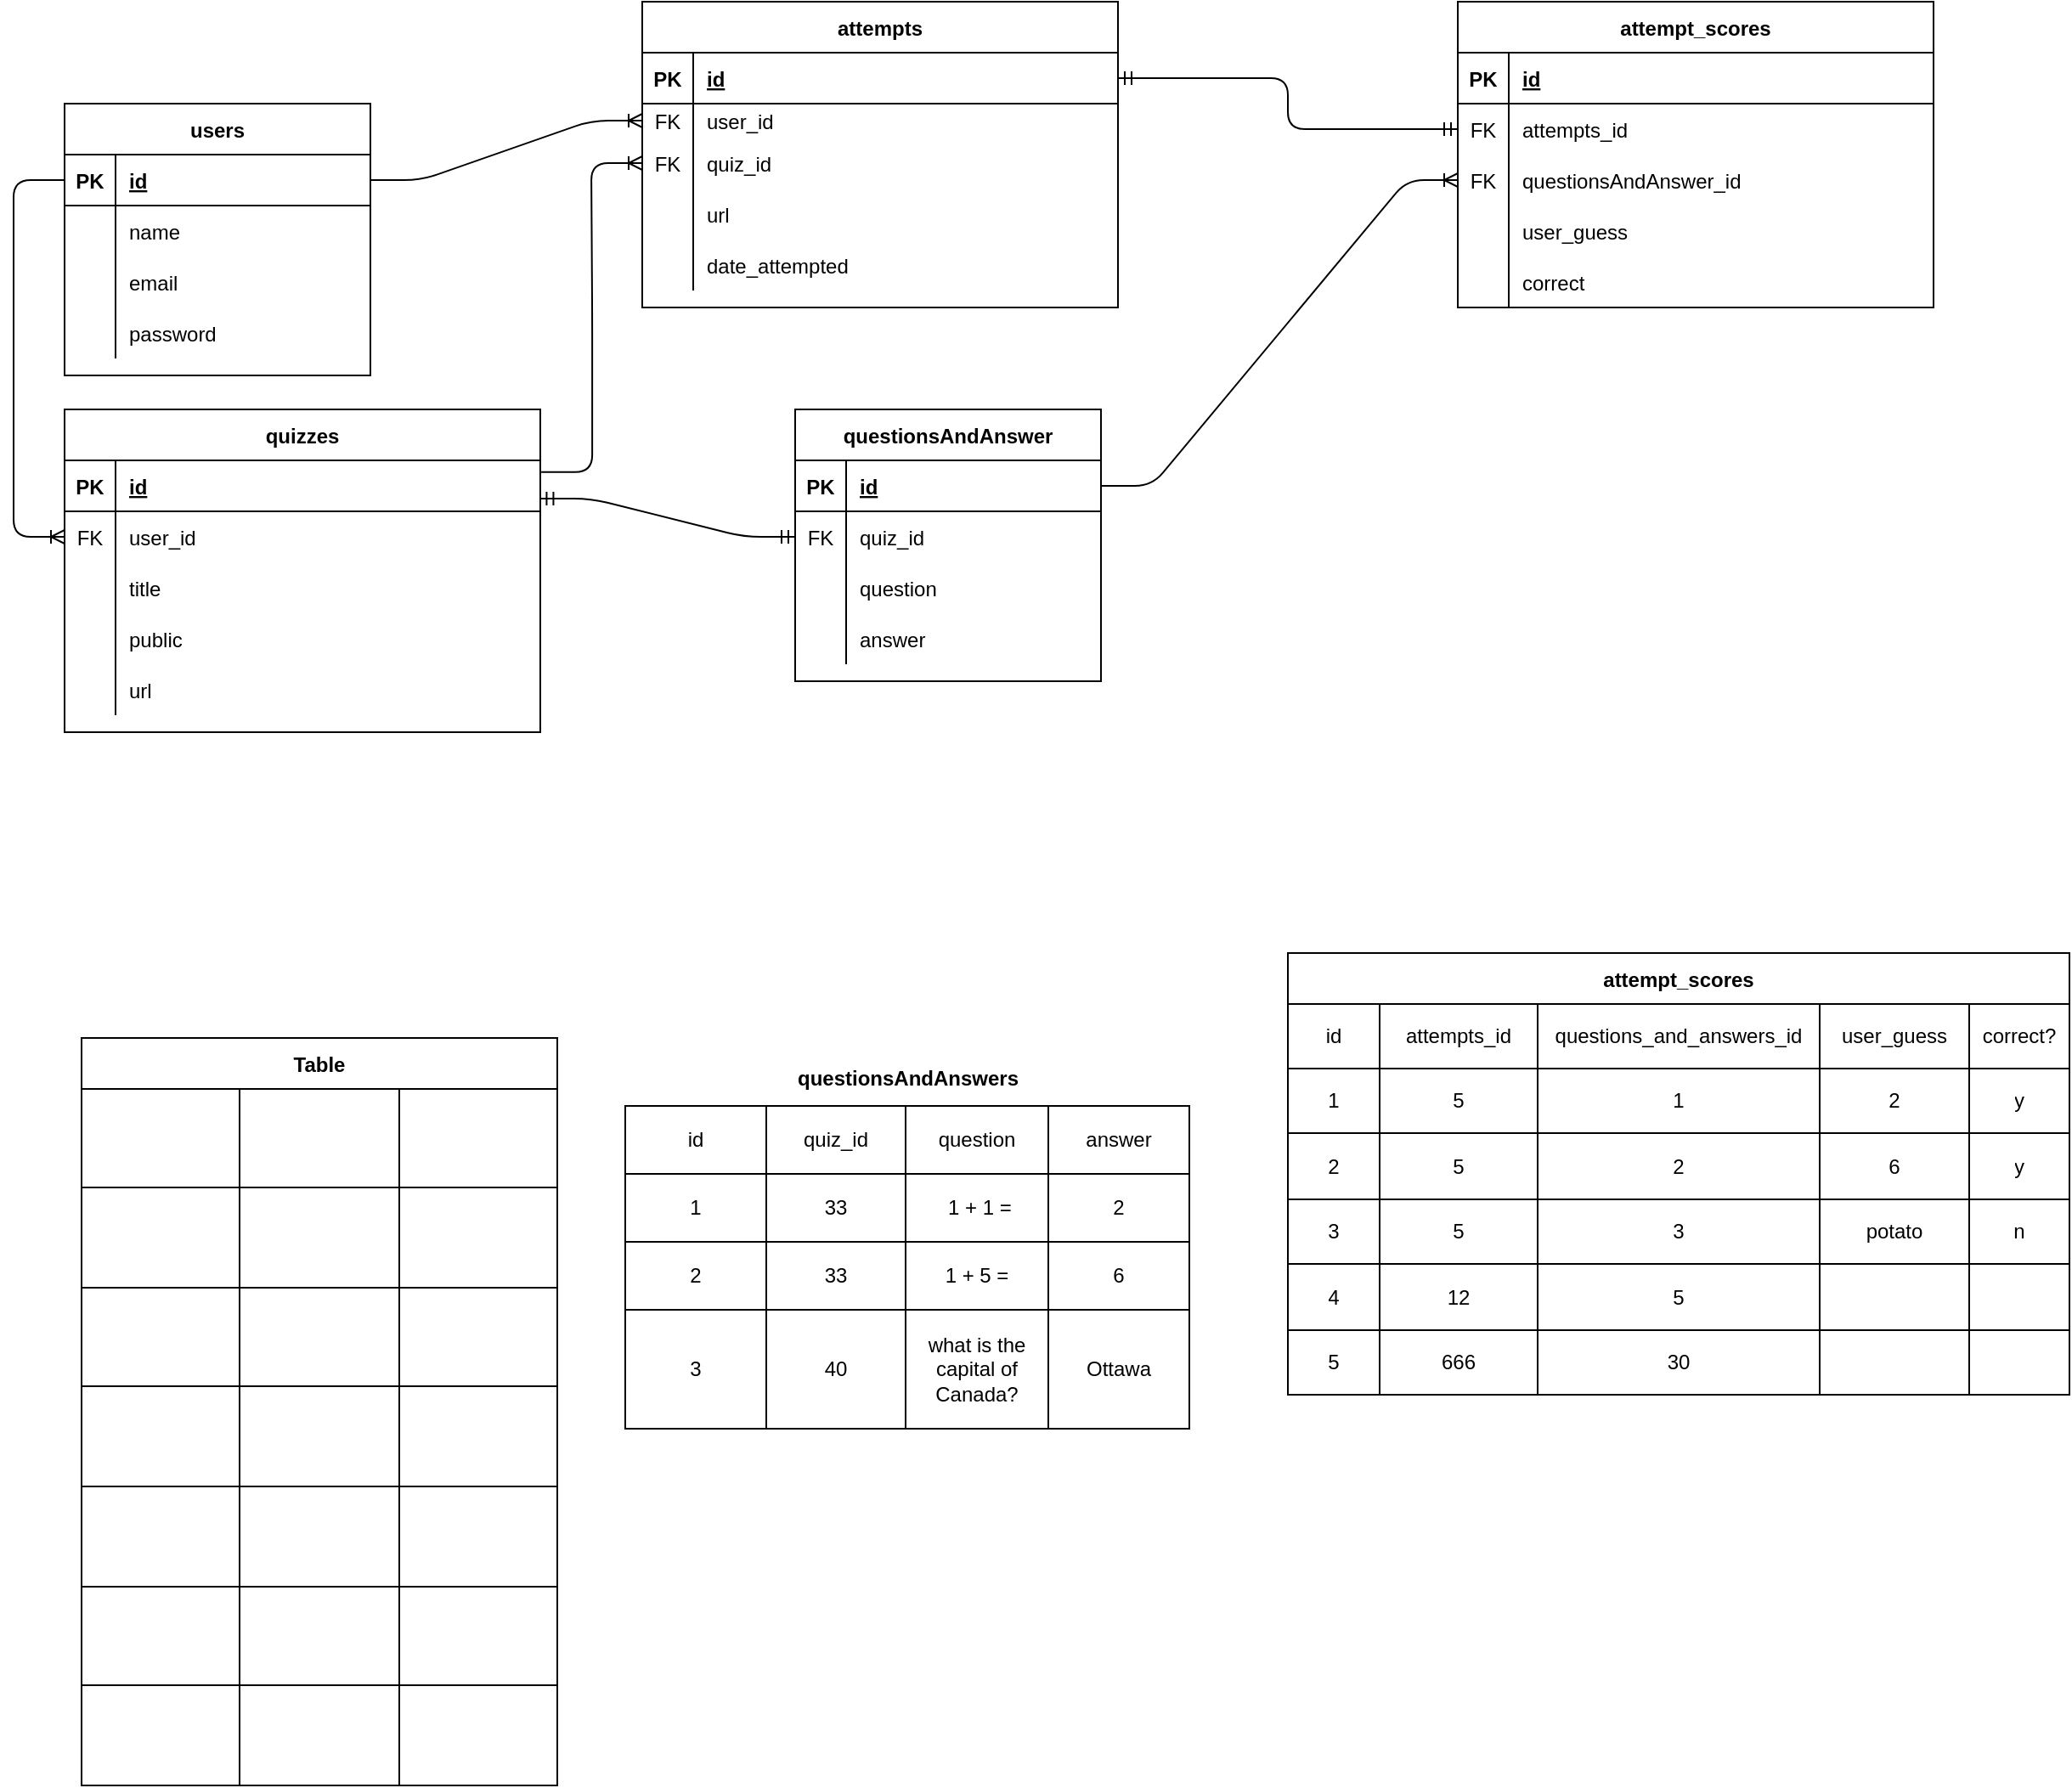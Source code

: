 <mxfile version="20.2.2" type="device"><diagram id="ktnY8wBZWhoUyv0JCiln" name="Page-1"><mxGraphModel dx="1411" dy="945" grid="1" gridSize="10" guides="1" tooltips="1" connect="1" arrows="1" fold="1" page="1" pageScale="1" pageWidth="850" pageHeight="1100" math="0" shadow="0"><root><mxCell id="0"/><mxCell id="1" parent="0"/><mxCell id="A4qTSlLvfxZ1CmKxV-zh-1" value="users" style="shape=table;startSize=30;container=1;collapsible=1;childLayout=tableLayout;fixedRows=1;rowLines=0;fontStyle=1;align=center;resizeLast=1;" parent="1" vertex="1"><mxGeometry x="120" y="230" width="180" height="160" as="geometry"/></mxCell><mxCell id="A4qTSlLvfxZ1CmKxV-zh-2" value="" style="shape=tableRow;horizontal=0;startSize=0;swimlaneHead=0;swimlaneBody=0;fillColor=none;collapsible=0;dropTarget=0;points=[[0,0.5],[1,0.5]];portConstraint=eastwest;top=0;left=0;right=0;bottom=1;" parent="A4qTSlLvfxZ1CmKxV-zh-1" vertex="1"><mxGeometry y="30" width="180" height="30" as="geometry"/></mxCell><mxCell id="A4qTSlLvfxZ1CmKxV-zh-3" value="PK" style="shape=partialRectangle;connectable=0;fillColor=none;top=0;left=0;bottom=0;right=0;fontStyle=1;overflow=hidden;" parent="A4qTSlLvfxZ1CmKxV-zh-2" vertex="1"><mxGeometry width="30" height="30" as="geometry"><mxRectangle width="30" height="30" as="alternateBounds"/></mxGeometry></mxCell><mxCell id="A4qTSlLvfxZ1CmKxV-zh-4" value="id" style="shape=partialRectangle;connectable=0;fillColor=none;top=0;left=0;bottom=0;right=0;align=left;spacingLeft=6;fontStyle=5;overflow=hidden;" parent="A4qTSlLvfxZ1CmKxV-zh-2" vertex="1"><mxGeometry x="30" width="150" height="30" as="geometry"><mxRectangle width="150" height="30" as="alternateBounds"/></mxGeometry></mxCell><mxCell id="A4qTSlLvfxZ1CmKxV-zh-5" value="" style="shape=tableRow;horizontal=0;startSize=0;swimlaneHead=0;swimlaneBody=0;fillColor=none;collapsible=0;dropTarget=0;points=[[0,0.5],[1,0.5]];portConstraint=eastwest;top=0;left=0;right=0;bottom=0;" parent="A4qTSlLvfxZ1CmKxV-zh-1" vertex="1"><mxGeometry y="60" width="180" height="30" as="geometry"/></mxCell><mxCell id="A4qTSlLvfxZ1CmKxV-zh-6" value="" style="shape=partialRectangle;connectable=0;fillColor=none;top=0;left=0;bottom=0;right=0;editable=1;overflow=hidden;" parent="A4qTSlLvfxZ1CmKxV-zh-5" vertex="1"><mxGeometry width="30" height="30" as="geometry"><mxRectangle width="30" height="30" as="alternateBounds"/></mxGeometry></mxCell><mxCell id="A4qTSlLvfxZ1CmKxV-zh-7" value="name" style="shape=partialRectangle;connectable=0;fillColor=none;top=0;left=0;bottom=0;right=0;align=left;spacingLeft=6;overflow=hidden;" parent="A4qTSlLvfxZ1CmKxV-zh-5" vertex="1"><mxGeometry x="30" width="150" height="30" as="geometry"><mxRectangle width="150" height="30" as="alternateBounds"/></mxGeometry></mxCell><mxCell id="A4qTSlLvfxZ1CmKxV-zh-8" value="" style="shape=tableRow;horizontal=0;startSize=0;swimlaneHead=0;swimlaneBody=0;fillColor=none;collapsible=0;dropTarget=0;points=[[0,0.5],[1,0.5]];portConstraint=eastwest;top=0;left=0;right=0;bottom=0;" parent="A4qTSlLvfxZ1CmKxV-zh-1" vertex="1"><mxGeometry y="90" width="180" height="30" as="geometry"/></mxCell><mxCell id="A4qTSlLvfxZ1CmKxV-zh-9" value="" style="shape=partialRectangle;connectable=0;fillColor=none;top=0;left=0;bottom=0;right=0;editable=1;overflow=hidden;" parent="A4qTSlLvfxZ1CmKxV-zh-8" vertex="1"><mxGeometry width="30" height="30" as="geometry"><mxRectangle width="30" height="30" as="alternateBounds"/></mxGeometry></mxCell><mxCell id="A4qTSlLvfxZ1CmKxV-zh-10" value="email" style="shape=partialRectangle;connectable=0;fillColor=none;top=0;left=0;bottom=0;right=0;align=left;spacingLeft=6;overflow=hidden;" parent="A4qTSlLvfxZ1CmKxV-zh-8" vertex="1"><mxGeometry x="30" width="150" height="30" as="geometry"><mxRectangle width="150" height="30" as="alternateBounds"/></mxGeometry></mxCell><mxCell id="A4qTSlLvfxZ1CmKxV-zh-11" value="" style="shape=tableRow;horizontal=0;startSize=0;swimlaneHead=0;swimlaneBody=0;fillColor=none;collapsible=0;dropTarget=0;points=[[0,0.5],[1,0.5]];portConstraint=eastwest;top=0;left=0;right=0;bottom=0;" parent="A4qTSlLvfxZ1CmKxV-zh-1" vertex="1"><mxGeometry y="120" width="180" height="30" as="geometry"/></mxCell><mxCell id="A4qTSlLvfxZ1CmKxV-zh-12" value="" style="shape=partialRectangle;connectable=0;fillColor=none;top=0;left=0;bottom=0;right=0;editable=1;overflow=hidden;" parent="A4qTSlLvfxZ1CmKxV-zh-11" vertex="1"><mxGeometry width="30" height="30" as="geometry"><mxRectangle width="30" height="30" as="alternateBounds"/></mxGeometry></mxCell><mxCell id="A4qTSlLvfxZ1CmKxV-zh-13" value="password" style="shape=partialRectangle;connectable=0;fillColor=none;top=0;left=0;bottom=0;right=0;align=left;spacingLeft=6;overflow=hidden;" parent="A4qTSlLvfxZ1CmKxV-zh-11" vertex="1"><mxGeometry x="30" width="150" height="30" as="geometry"><mxRectangle width="150" height="30" as="alternateBounds"/></mxGeometry></mxCell><mxCell id="A4qTSlLvfxZ1CmKxV-zh-17" value="quizzes" style="shape=table;startSize=30;container=1;collapsible=1;childLayout=tableLayout;fixedRows=1;rowLines=0;fontStyle=1;align=center;resizeLast=1;" parent="1" vertex="1"><mxGeometry x="120" y="410" width="280.0" height="190" as="geometry"/></mxCell><mxCell id="A4qTSlLvfxZ1CmKxV-zh-18" value="" style="shape=tableRow;horizontal=0;startSize=0;swimlaneHead=0;swimlaneBody=0;fillColor=none;collapsible=0;dropTarget=0;points=[[0,0.5],[1,0.5]];portConstraint=eastwest;top=0;left=0;right=0;bottom=1;" parent="A4qTSlLvfxZ1CmKxV-zh-17" vertex="1"><mxGeometry y="30" width="280.0" height="30" as="geometry"/></mxCell><mxCell id="A4qTSlLvfxZ1CmKxV-zh-19" value="PK" style="shape=partialRectangle;connectable=0;fillColor=none;top=0;left=0;bottom=0;right=0;fontStyle=1;overflow=hidden;" parent="A4qTSlLvfxZ1CmKxV-zh-18" vertex="1"><mxGeometry width="30" height="30" as="geometry"><mxRectangle width="30" height="30" as="alternateBounds"/></mxGeometry></mxCell><mxCell id="A4qTSlLvfxZ1CmKxV-zh-20" value="id" style="shape=partialRectangle;connectable=0;fillColor=none;top=0;left=0;bottom=0;right=0;align=left;spacingLeft=6;fontStyle=5;overflow=hidden;" parent="A4qTSlLvfxZ1CmKxV-zh-18" vertex="1"><mxGeometry x="30" width="250.0" height="30" as="geometry"><mxRectangle width="250.0" height="30" as="alternateBounds"/></mxGeometry></mxCell><mxCell id="A4qTSlLvfxZ1CmKxV-zh-21" value="" style="shape=tableRow;horizontal=0;startSize=0;swimlaneHead=0;swimlaneBody=0;fillColor=none;collapsible=0;dropTarget=0;points=[[0,0.5],[1,0.5]];portConstraint=eastwest;top=0;left=0;right=0;bottom=0;" parent="A4qTSlLvfxZ1CmKxV-zh-17" vertex="1"><mxGeometry y="60" width="280.0" height="30" as="geometry"/></mxCell><mxCell id="A4qTSlLvfxZ1CmKxV-zh-22" value="FK" style="shape=partialRectangle;connectable=0;fillColor=none;top=0;left=0;bottom=0;right=0;editable=1;overflow=hidden;" parent="A4qTSlLvfxZ1CmKxV-zh-21" vertex="1"><mxGeometry width="30" height="30" as="geometry"><mxRectangle width="30" height="30" as="alternateBounds"/></mxGeometry></mxCell><mxCell id="A4qTSlLvfxZ1CmKxV-zh-23" value="user_id" style="shape=partialRectangle;connectable=0;fillColor=none;top=0;left=0;bottom=0;right=0;align=left;spacingLeft=6;overflow=hidden;" parent="A4qTSlLvfxZ1CmKxV-zh-21" vertex="1"><mxGeometry x="30" width="250.0" height="30" as="geometry"><mxRectangle width="250.0" height="30" as="alternateBounds"/></mxGeometry></mxCell><mxCell id="A4qTSlLvfxZ1CmKxV-zh-24" value="" style="shape=tableRow;horizontal=0;startSize=0;swimlaneHead=0;swimlaneBody=0;fillColor=none;collapsible=0;dropTarget=0;points=[[0,0.5],[1,0.5]];portConstraint=eastwest;top=0;left=0;right=0;bottom=0;" parent="A4qTSlLvfxZ1CmKxV-zh-17" vertex="1"><mxGeometry y="90" width="280.0" height="30" as="geometry"/></mxCell><mxCell id="A4qTSlLvfxZ1CmKxV-zh-25" value="" style="shape=partialRectangle;connectable=0;fillColor=none;top=0;left=0;bottom=0;right=0;editable=1;overflow=hidden;" parent="A4qTSlLvfxZ1CmKxV-zh-24" vertex="1"><mxGeometry width="30" height="30" as="geometry"><mxRectangle width="30" height="30" as="alternateBounds"/></mxGeometry></mxCell><mxCell id="A4qTSlLvfxZ1CmKxV-zh-26" value="title" style="shape=partialRectangle;connectable=0;fillColor=none;top=0;left=0;bottom=0;right=0;align=left;spacingLeft=6;overflow=hidden;" parent="A4qTSlLvfxZ1CmKxV-zh-24" vertex="1"><mxGeometry x="30" width="250.0" height="30" as="geometry"><mxRectangle width="250.0" height="30" as="alternateBounds"/></mxGeometry></mxCell><mxCell id="A4qTSlLvfxZ1CmKxV-zh-27" value="" style="shape=tableRow;horizontal=0;startSize=0;swimlaneHead=0;swimlaneBody=0;fillColor=none;collapsible=0;dropTarget=0;points=[[0,0.5],[1,0.5]];portConstraint=eastwest;top=0;left=0;right=0;bottom=0;" parent="A4qTSlLvfxZ1CmKxV-zh-17" vertex="1"><mxGeometry y="120" width="280.0" height="30" as="geometry"/></mxCell><mxCell id="A4qTSlLvfxZ1CmKxV-zh-28" value="" style="shape=partialRectangle;connectable=0;fillColor=none;top=0;left=0;bottom=0;right=0;editable=1;overflow=hidden;" parent="A4qTSlLvfxZ1CmKxV-zh-27" vertex="1"><mxGeometry width="30" height="30" as="geometry"><mxRectangle width="30" height="30" as="alternateBounds"/></mxGeometry></mxCell><mxCell id="A4qTSlLvfxZ1CmKxV-zh-29" value="public" style="shape=partialRectangle;connectable=0;fillColor=none;top=0;left=0;bottom=0;right=0;align=left;spacingLeft=6;overflow=hidden;" parent="A4qTSlLvfxZ1CmKxV-zh-27" vertex="1"><mxGeometry x="30" width="250.0" height="30" as="geometry"><mxRectangle width="250.0" height="30" as="alternateBounds"/></mxGeometry></mxCell><mxCell id="A4qTSlLvfxZ1CmKxV-zh-30" value="" style="shape=tableRow;horizontal=0;startSize=0;swimlaneHead=0;swimlaneBody=0;fillColor=none;collapsible=0;dropTarget=0;points=[[0,0.5],[1,0.5]];portConstraint=eastwest;top=0;left=0;right=0;bottom=0;" parent="A4qTSlLvfxZ1CmKxV-zh-17" vertex="1"><mxGeometry y="150" width="280.0" height="30" as="geometry"/></mxCell><mxCell id="A4qTSlLvfxZ1CmKxV-zh-31" value="" style="shape=partialRectangle;connectable=0;fillColor=none;top=0;left=0;bottom=0;right=0;editable=1;overflow=hidden;" parent="A4qTSlLvfxZ1CmKxV-zh-30" vertex="1"><mxGeometry width="30" height="30" as="geometry"><mxRectangle width="30" height="30" as="alternateBounds"/></mxGeometry></mxCell><mxCell id="A4qTSlLvfxZ1CmKxV-zh-32" value="url" style="shape=partialRectangle;connectable=0;fillColor=none;top=0;left=0;bottom=0;right=0;align=left;spacingLeft=6;overflow=hidden;" parent="A4qTSlLvfxZ1CmKxV-zh-30" vertex="1"><mxGeometry x="30" width="250.0" height="30" as="geometry"><mxRectangle width="250.0" height="30" as="alternateBounds"/></mxGeometry></mxCell><mxCell id="A4qTSlLvfxZ1CmKxV-zh-33" value="" style="edgeStyle=elbowEdgeStyle;fontSize=12;html=1;endArrow=ERoneToMany;rounded=1;exitX=0;exitY=0.5;exitDx=0;exitDy=0;entryX=0;entryY=0.5;entryDx=0;entryDy=0;" parent="1" source="A4qTSlLvfxZ1CmKxV-zh-2" target="A4qTSlLvfxZ1CmKxV-zh-21" edge="1"><mxGeometry width="100" height="100" relative="1" as="geometry"><mxPoint x="350" y="560" as="sourcePoint"/><mxPoint x="450" y="460" as="targetPoint"/><Array as="points"><mxPoint x="90" y="330"/></Array></mxGeometry></mxCell><mxCell id="A4qTSlLvfxZ1CmKxV-zh-37" value="attempts" style="shape=table;startSize=30;container=1;collapsible=1;childLayout=tableLayout;fixedRows=1;rowLines=0;fontStyle=1;align=center;resizeLast=1;" parent="1" vertex="1"><mxGeometry x="460" y="170" width="280.0" height="180" as="geometry"/></mxCell><mxCell id="A4qTSlLvfxZ1CmKxV-zh-38" value="" style="shape=tableRow;horizontal=0;startSize=0;swimlaneHead=0;swimlaneBody=0;fillColor=none;collapsible=0;dropTarget=0;points=[[0,0.5],[1,0.5]];portConstraint=eastwest;top=0;left=0;right=0;bottom=1;" parent="A4qTSlLvfxZ1CmKxV-zh-37" vertex="1"><mxGeometry y="30" width="280.0" height="30" as="geometry"/></mxCell><mxCell id="A4qTSlLvfxZ1CmKxV-zh-39" value="PK" style="shape=partialRectangle;connectable=0;fillColor=none;top=0;left=0;bottom=0;right=0;fontStyle=1;overflow=hidden;" parent="A4qTSlLvfxZ1CmKxV-zh-38" vertex="1"><mxGeometry width="30" height="30" as="geometry"><mxRectangle width="30" height="30" as="alternateBounds"/></mxGeometry></mxCell><mxCell id="A4qTSlLvfxZ1CmKxV-zh-40" value="id" style="shape=partialRectangle;connectable=0;fillColor=none;top=0;left=0;bottom=0;right=0;align=left;spacingLeft=6;fontStyle=5;overflow=hidden;" parent="A4qTSlLvfxZ1CmKxV-zh-38" vertex="1"><mxGeometry x="30" width="250.0" height="30" as="geometry"><mxRectangle width="250.0" height="30" as="alternateBounds"/></mxGeometry></mxCell><mxCell id="A4qTSlLvfxZ1CmKxV-zh-41" value="" style="shape=tableRow;horizontal=0;startSize=0;swimlaneHead=0;swimlaneBody=0;fillColor=none;collapsible=0;dropTarget=0;points=[[0,0.5],[1,0.5]];portConstraint=eastwest;top=0;left=0;right=0;bottom=0;" parent="A4qTSlLvfxZ1CmKxV-zh-37" vertex="1"><mxGeometry y="60" width="280.0" height="20" as="geometry"/></mxCell><mxCell id="A4qTSlLvfxZ1CmKxV-zh-42" value="FK" style="shape=partialRectangle;connectable=0;fillColor=none;top=0;left=0;bottom=0;right=0;editable=1;overflow=hidden;" parent="A4qTSlLvfxZ1CmKxV-zh-41" vertex="1"><mxGeometry width="30" height="20" as="geometry"><mxRectangle width="30" height="20" as="alternateBounds"/></mxGeometry></mxCell><mxCell id="A4qTSlLvfxZ1CmKxV-zh-43" value="user_id" style="shape=partialRectangle;connectable=0;fillColor=none;top=0;left=0;bottom=0;right=0;align=left;spacingLeft=6;overflow=hidden;" parent="A4qTSlLvfxZ1CmKxV-zh-41" vertex="1"><mxGeometry x="30" width="250.0" height="20" as="geometry"><mxRectangle width="250.0" height="20" as="alternateBounds"/></mxGeometry></mxCell><mxCell id="A4qTSlLvfxZ1CmKxV-zh-44" value="" style="shape=tableRow;horizontal=0;startSize=0;swimlaneHead=0;swimlaneBody=0;fillColor=none;collapsible=0;dropTarget=0;points=[[0,0.5],[1,0.5]];portConstraint=eastwest;top=0;left=0;right=0;bottom=0;" parent="A4qTSlLvfxZ1CmKxV-zh-37" vertex="1"><mxGeometry y="80" width="280.0" height="30" as="geometry"/></mxCell><mxCell id="A4qTSlLvfxZ1CmKxV-zh-45" value="FK" style="shape=partialRectangle;connectable=0;fillColor=none;top=0;left=0;bottom=0;right=0;editable=1;overflow=hidden;" parent="A4qTSlLvfxZ1CmKxV-zh-44" vertex="1"><mxGeometry width="30" height="30" as="geometry"><mxRectangle width="30" height="30" as="alternateBounds"/></mxGeometry></mxCell><mxCell id="A4qTSlLvfxZ1CmKxV-zh-46" value="quiz_id" style="shape=partialRectangle;connectable=0;fillColor=none;top=0;left=0;bottom=0;right=0;align=left;spacingLeft=6;overflow=hidden;" parent="A4qTSlLvfxZ1CmKxV-zh-44" vertex="1"><mxGeometry x="30" width="250.0" height="30" as="geometry"><mxRectangle width="250.0" height="30" as="alternateBounds"/></mxGeometry></mxCell><mxCell id="A4qTSlLvfxZ1CmKxV-zh-50" value="" style="shape=tableRow;horizontal=0;startSize=0;swimlaneHead=0;swimlaneBody=0;fillColor=none;collapsible=0;dropTarget=0;points=[[0,0.5],[1,0.5]];portConstraint=eastwest;top=0;left=0;right=0;bottom=0;" parent="A4qTSlLvfxZ1CmKxV-zh-37" vertex="1"><mxGeometry y="110" width="280.0" height="30" as="geometry"/></mxCell><mxCell id="A4qTSlLvfxZ1CmKxV-zh-51" value="" style="shape=partialRectangle;connectable=0;fillColor=none;top=0;left=0;bottom=0;right=0;editable=1;overflow=hidden;" parent="A4qTSlLvfxZ1CmKxV-zh-50" vertex="1"><mxGeometry width="30" height="30" as="geometry"><mxRectangle width="30" height="30" as="alternateBounds"/></mxGeometry></mxCell><mxCell id="A4qTSlLvfxZ1CmKxV-zh-52" value="url" style="shape=partialRectangle;connectable=0;fillColor=none;top=0;left=0;bottom=0;right=0;align=left;spacingLeft=6;overflow=hidden;" parent="A4qTSlLvfxZ1CmKxV-zh-50" vertex="1"><mxGeometry x="30" width="250.0" height="30" as="geometry"><mxRectangle width="250.0" height="30" as="alternateBounds"/></mxGeometry></mxCell><mxCell id="A4qTSlLvfxZ1CmKxV-zh-233" value="" style="shape=tableRow;horizontal=0;startSize=0;swimlaneHead=0;swimlaneBody=0;fillColor=none;collapsible=0;dropTarget=0;points=[[0,0.5],[1,0.5]];portConstraint=eastwest;top=0;left=0;right=0;bottom=0;" parent="A4qTSlLvfxZ1CmKxV-zh-37" vertex="1"><mxGeometry y="140" width="280.0" height="30" as="geometry"/></mxCell><mxCell id="A4qTSlLvfxZ1CmKxV-zh-234" value="" style="shape=partialRectangle;connectable=0;fillColor=none;top=0;left=0;bottom=0;right=0;editable=1;overflow=hidden;" parent="A4qTSlLvfxZ1CmKxV-zh-233" vertex="1"><mxGeometry width="30" height="30" as="geometry"><mxRectangle width="30" height="30" as="alternateBounds"/></mxGeometry></mxCell><mxCell id="A4qTSlLvfxZ1CmKxV-zh-235" value="date_attempted" style="shape=partialRectangle;connectable=0;fillColor=none;top=0;left=0;bottom=0;right=0;align=left;spacingLeft=6;overflow=hidden;" parent="A4qTSlLvfxZ1CmKxV-zh-233" vertex="1"><mxGeometry x="30" width="250.0" height="30" as="geometry"><mxRectangle width="250.0" height="30" as="alternateBounds"/></mxGeometry></mxCell><mxCell id="A4qTSlLvfxZ1CmKxV-zh-56" value="questionsAndAnswer" style="shape=table;startSize=30;container=1;collapsible=1;childLayout=tableLayout;fixedRows=1;rowLines=0;fontStyle=1;align=center;resizeLast=1;swimlaneLine=1;rounded=0;fillStyle=solid;" parent="1" vertex="1"><mxGeometry x="550" y="410" width="180" height="160" as="geometry"/></mxCell><mxCell id="A4qTSlLvfxZ1CmKxV-zh-57" value="" style="shape=tableRow;horizontal=0;startSize=0;swimlaneHead=0;swimlaneBody=0;fillColor=none;collapsible=0;dropTarget=0;points=[[0,0.5],[1,0.5]];portConstraint=eastwest;top=0;left=0;right=0;bottom=1;" parent="A4qTSlLvfxZ1CmKxV-zh-56" vertex="1"><mxGeometry y="30" width="180" height="30" as="geometry"/></mxCell><mxCell id="A4qTSlLvfxZ1CmKxV-zh-58" value="PK" style="shape=partialRectangle;connectable=0;fillColor=none;top=0;left=0;bottom=0;right=0;fontStyle=1;overflow=hidden;" parent="A4qTSlLvfxZ1CmKxV-zh-57" vertex="1"><mxGeometry width="30" height="30" as="geometry"><mxRectangle width="30" height="30" as="alternateBounds"/></mxGeometry></mxCell><mxCell id="A4qTSlLvfxZ1CmKxV-zh-59" value="id" style="shape=partialRectangle;connectable=0;fillColor=none;top=0;left=0;bottom=0;right=0;align=left;spacingLeft=6;fontStyle=5;overflow=hidden;" parent="A4qTSlLvfxZ1CmKxV-zh-57" vertex="1"><mxGeometry x="30" width="150" height="30" as="geometry"><mxRectangle width="150" height="30" as="alternateBounds"/></mxGeometry></mxCell><mxCell id="A4qTSlLvfxZ1CmKxV-zh-60" value="" style="shape=tableRow;horizontal=0;startSize=0;swimlaneHead=0;swimlaneBody=0;fillColor=none;collapsible=0;dropTarget=0;points=[[0,0.5],[1,0.5]];portConstraint=eastwest;top=0;left=0;right=0;bottom=0;" parent="A4qTSlLvfxZ1CmKxV-zh-56" vertex="1"><mxGeometry y="60" width="180" height="30" as="geometry"/></mxCell><mxCell id="A4qTSlLvfxZ1CmKxV-zh-61" value="FK" style="shape=partialRectangle;connectable=0;fillColor=none;top=0;left=0;bottom=0;right=0;editable=1;overflow=hidden;" parent="A4qTSlLvfxZ1CmKxV-zh-60" vertex="1"><mxGeometry width="30" height="30" as="geometry"><mxRectangle width="30" height="30" as="alternateBounds"/></mxGeometry></mxCell><mxCell id="A4qTSlLvfxZ1CmKxV-zh-62" value="quiz_id" style="shape=partialRectangle;connectable=0;fillColor=none;top=0;left=0;bottom=0;right=0;align=left;spacingLeft=6;overflow=hidden;" parent="A4qTSlLvfxZ1CmKxV-zh-60" vertex="1"><mxGeometry x="30" width="150" height="30" as="geometry"><mxRectangle width="150" height="30" as="alternateBounds"/></mxGeometry></mxCell><mxCell id="A4qTSlLvfxZ1CmKxV-zh-63" value="" style="shape=tableRow;horizontal=0;startSize=0;swimlaneHead=0;swimlaneBody=0;fillColor=none;collapsible=0;dropTarget=0;points=[[0,0.5],[1,0.5]];portConstraint=eastwest;top=0;left=0;right=0;bottom=0;" parent="A4qTSlLvfxZ1CmKxV-zh-56" vertex="1"><mxGeometry y="90" width="180" height="30" as="geometry"/></mxCell><mxCell id="A4qTSlLvfxZ1CmKxV-zh-64" value="" style="shape=partialRectangle;connectable=0;fillColor=none;top=0;left=0;bottom=0;right=0;editable=1;overflow=hidden;" parent="A4qTSlLvfxZ1CmKxV-zh-63" vertex="1"><mxGeometry width="30" height="30" as="geometry"><mxRectangle width="30" height="30" as="alternateBounds"/></mxGeometry></mxCell><mxCell id="A4qTSlLvfxZ1CmKxV-zh-65" value="question" style="shape=partialRectangle;connectable=0;fillColor=none;top=0;left=0;bottom=0;right=0;align=left;spacingLeft=6;overflow=hidden;" parent="A4qTSlLvfxZ1CmKxV-zh-63" vertex="1"><mxGeometry x="30" width="150" height="30" as="geometry"><mxRectangle width="150" height="30" as="alternateBounds"/></mxGeometry></mxCell><mxCell id="A4qTSlLvfxZ1CmKxV-zh-66" value="" style="shape=tableRow;horizontal=0;startSize=0;swimlaneHead=0;swimlaneBody=0;fillColor=none;collapsible=0;dropTarget=0;points=[[0,0.5],[1,0.5]];portConstraint=eastwest;top=0;left=0;right=0;bottom=0;" parent="A4qTSlLvfxZ1CmKxV-zh-56" vertex="1"><mxGeometry y="120" width="180" height="30" as="geometry"/></mxCell><mxCell id="A4qTSlLvfxZ1CmKxV-zh-67" value="" style="shape=partialRectangle;connectable=0;fillColor=none;top=0;left=0;bottom=0;right=0;editable=1;overflow=hidden;" parent="A4qTSlLvfxZ1CmKxV-zh-66" vertex="1"><mxGeometry width="30" height="30" as="geometry"><mxRectangle width="30" height="30" as="alternateBounds"/></mxGeometry></mxCell><mxCell id="A4qTSlLvfxZ1CmKxV-zh-68" value="answer" style="shape=partialRectangle;connectable=0;fillColor=none;top=0;left=0;bottom=0;right=0;align=left;spacingLeft=6;overflow=hidden;" parent="A4qTSlLvfxZ1CmKxV-zh-66" vertex="1"><mxGeometry x="30" width="150" height="30" as="geometry"><mxRectangle width="150" height="30" as="alternateBounds"/></mxGeometry></mxCell><mxCell id="A4qTSlLvfxZ1CmKxV-zh-162" value="attempt_scores" style="shape=table;startSize=30;container=1;collapsible=1;childLayout=tableLayout;fixedRows=1;rowLines=0;fontStyle=1;align=center;resizeLast=1;" parent="1" vertex="1"><mxGeometry x="940" y="170" width="280" height="180" as="geometry"/></mxCell><mxCell id="A4qTSlLvfxZ1CmKxV-zh-163" value="" style="shape=tableRow;horizontal=0;startSize=0;swimlaneHead=0;swimlaneBody=0;fillColor=none;collapsible=0;dropTarget=0;points=[[0,0.5],[1,0.5]];portConstraint=eastwest;top=0;left=0;right=0;bottom=1;" parent="A4qTSlLvfxZ1CmKxV-zh-162" vertex="1"><mxGeometry y="30" width="280" height="30" as="geometry"/></mxCell><mxCell id="A4qTSlLvfxZ1CmKxV-zh-164" value="PK" style="shape=partialRectangle;connectable=0;fillColor=none;top=0;left=0;bottom=0;right=0;fontStyle=1;overflow=hidden;" parent="A4qTSlLvfxZ1CmKxV-zh-163" vertex="1"><mxGeometry width="30" height="30" as="geometry"><mxRectangle width="30" height="30" as="alternateBounds"/></mxGeometry></mxCell><mxCell id="A4qTSlLvfxZ1CmKxV-zh-165" value="id" style="shape=partialRectangle;connectable=0;fillColor=none;top=0;left=0;bottom=0;right=0;align=left;spacingLeft=6;fontStyle=5;overflow=hidden;" parent="A4qTSlLvfxZ1CmKxV-zh-163" vertex="1"><mxGeometry x="30" width="250" height="30" as="geometry"><mxRectangle width="250" height="30" as="alternateBounds"/></mxGeometry></mxCell><mxCell id="A4qTSlLvfxZ1CmKxV-zh-175" value="" style="shape=tableRow;horizontal=0;startSize=0;swimlaneHead=0;swimlaneBody=0;fillColor=none;collapsible=0;dropTarget=0;points=[[0,0.5],[1,0.5]];portConstraint=eastwest;top=0;left=0;right=0;bottom=0;" parent="A4qTSlLvfxZ1CmKxV-zh-162" vertex="1"><mxGeometry y="60" width="280" height="30" as="geometry"/></mxCell><mxCell id="A4qTSlLvfxZ1CmKxV-zh-176" value="FK" style="shape=partialRectangle;connectable=0;fillColor=none;top=0;left=0;bottom=0;right=0;editable=1;overflow=hidden;" parent="A4qTSlLvfxZ1CmKxV-zh-175" vertex="1"><mxGeometry width="30" height="30" as="geometry"><mxRectangle width="30" height="30" as="alternateBounds"/></mxGeometry></mxCell><mxCell id="A4qTSlLvfxZ1CmKxV-zh-177" value="attempts_id" style="shape=partialRectangle;connectable=0;fillColor=none;top=0;left=0;bottom=0;right=0;align=left;spacingLeft=6;overflow=hidden;" parent="A4qTSlLvfxZ1CmKxV-zh-175" vertex="1"><mxGeometry x="30" width="250" height="30" as="geometry"><mxRectangle width="250" height="30" as="alternateBounds"/></mxGeometry></mxCell><mxCell id="A4qTSlLvfxZ1CmKxV-zh-169" value="" style="shape=tableRow;horizontal=0;startSize=0;swimlaneHead=0;swimlaneBody=0;fillColor=none;collapsible=0;dropTarget=0;points=[[0,0.5],[1,0.5]];portConstraint=eastwest;top=0;left=0;right=0;bottom=0;" parent="A4qTSlLvfxZ1CmKxV-zh-162" vertex="1"><mxGeometry y="90" width="280" height="30" as="geometry"/></mxCell><mxCell id="A4qTSlLvfxZ1CmKxV-zh-170" value="FK" style="shape=partialRectangle;connectable=0;fillColor=none;top=0;left=0;bottom=0;right=0;editable=1;overflow=hidden;" parent="A4qTSlLvfxZ1CmKxV-zh-169" vertex="1"><mxGeometry width="30" height="30" as="geometry"><mxRectangle width="30" height="30" as="alternateBounds"/></mxGeometry></mxCell><mxCell id="A4qTSlLvfxZ1CmKxV-zh-171" value="questionsAndAnswer_id" style="shape=partialRectangle;connectable=0;fillColor=none;top=0;left=0;bottom=0;right=0;align=left;spacingLeft=6;overflow=hidden;" parent="A4qTSlLvfxZ1CmKxV-zh-169" vertex="1"><mxGeometry x="30" width="250" height="30" as="geometry"><mxRectangle width="250" height="30" as="alternateBounds"/></mxGeometry></mxCell><mxCell id="A4qTSlLvfxZ1CmKxV-zh-207" value="" style="shape=tableRow;horizontal=0;startSize=0;swimlaneHead=0;swimlaneBody=0;fillColor=none;collapsible=0;dropTarget=0;points=[[0,0.5],[1,0.5]];portConstraint=eastwest;top=0;left=0;right=0;bottom=0;" parent="A4qTSlLvfxZ1CmKxV-zh-162" vertex="1"><mxGeometry y="120" width="280" height="30" as="geometry"/></mxCell><mxCell id="A4qTSlLvfxZ1CmKxV-zh-208" value="" style="shape=partialRectangle;connectable=0;fillColor=none;top=0;left=0;bottom=0;right=0;editable=1;overflow=hidden;" parent="A4qTSlLvfxZ1CmKxV-zh-207" vertex="1"><mxGeometry width="30" height="30" as="geometry"><mxRectangle width="30" height="30" as="alternateBounds"/></mxGeometry></mxCell><mxCell id="A4qTSlLvfxZ1CmKxV-zh-209" value="user_guess" style="shape=partialRectangle;connectable=0;fillColor=none;top=0;left=0;bottom=0;right=0;align=left;spacingLeft=6;overflow=hidden;" parent="A4qTSlLvfxZ1CmKxV-zh-207" vertex="1"><mxGeometry x="30" width="250" height="30" as="geometry"><mxRectangle width="250" height="30" as="alternateBounds"/></mxGeometry></mxCell><mxCell id="A4qTSlLvfxZ1CmKxV-zh-172" value="" style="shape=tableRow;horizontal=0;startSize=0;swimlaneHead=0;swimlaneBody=0;fillColor=none;collapsible=0;dropTarget=0;points=[[0,0.5],[1,0.5]];portConstraint=eastwest;top=0;left=0;right=0;bottom=0;" parent="A4qTSlLvfxZ1CmKxV-zh-162" vertex="1"><mxGeometry y="150" width="280" height="30" as="geometry"/></mxCell><mxCell id="A4qTSlLvfxZ1CmKxV-zh-173" value="" style="shape=partialRectangle;connectable=0;fillColor=none;top=0;left=0;bottom=0;right=0;editable=1;overflow=hidden;" parent="A4qTSlLvfxZ1CmKxV-zh-172" vertex="1"><mxGeometry width="30" height="30" as="geometry"><mxRectangle width="30" height="30" as="alternateBounds"/></mxGeometry></mxCell><mxCell id="A4qTSlLvfxZ1CmKxV-zh-174" value="correct" style="shape=partialRectangle;connectable=0;fillColor=none;top=0;left=0;bottom=0;right=0;align=left;spacingLeft=6;overflow=hidden;" parent="A4qTSlLvfxZ1CmKxV-zh-172" vertex="1"><mxGeometry x="30" width="250" height="30" as="geometry"><mxRectangle width="250" height="30" as="alternateBounds"/></mxGeometry></mxCell><mxCell id="A4qTSlLvfxZ1CmKxV-zh-200" value="" style="edgeStyle=entityRelationEdgeStyle;fontSize=12;html=1;endArrow=ERoneToMany;rounded=1;exitX=1.002;exitY=0.228;exitDx=0;exitDy=0;entryX=0;entryY=0.5;entryDx=0;entryDy=0;exitPerimeter=0;" parent="1" source="A4qTSlLvfxZ1CmKxV-zh-18" target="A4qTSlLvfxZ1CmKxV-zh-44" edge="1"><mxGeometry width="100" height="100" relative="1" as="geometry"><mxPoint x="690" y="490" as="sourcePoint"/><mxPoint x="790" y="390" as="targetPoint"/></mxGeometry></mxCell><mxCell id="A4qTSlLvfxZ1CmKxV-zh-202" value="" style="edgeStyle=elbowEdgeStyle;fontSize=12;html=1;endArrow=ERmandOne;startArrow=ERmandOne;rounded=1;exitX=1;exitY=0.5;exitDx=0;exitDy=0;entryX=0;entryY=0.5;entryDx=0;entryDy=0;" parent="1" source="A4qTSlLvfxZ1CmKxV-zh-38" target="A4qTSlLvfxZ1CmKxV-zh-175" edge="1"><mxGeometry width="100" height="100" relative="1" as="geometry"><mxPoint x="690" y="530" as="sourcePoint"/><mxPoint x="790" y="430" as="targetPoint"/></mxGeometry></mxCell><mxCell id="A4qTSlLvfxZ1CmKxV-zh-203" value="" style="edgeStyle=entityRelationEdgeStyle;fontSize=12;html=1;endArrow=ERoneToMany;rounded=1;exitX=1;exitY=0.5;exitDx=0;exitDy=0;entryX=0;entryY=0.5;entryDx=0;entryDy=0;" parent="1" source="A4qTSlLvfxZ1CmKxV-zh-2" target="A4qTSlLvfxZ1CmKxV-zh-41" edge="1"><mxGeometry width="100" height="100" relative="1" as="geometry"><mxPoint x="690" y="530" as="sourcePoint"/><mxPoint x="790" y="430" as="targetPoint"/></mxGeometry></mxCell><mxCell id="A4qTSlLvfxZ1CmKxV-zh-210" value="" style="edgeStyle=entityRelationEdgeStyle;fontSize=12;html=1;endArrow=ERoneToMany;rounded=1;exitX=1;exitY=0.5;exitDx=0;exitDy=0;entryX=0;entryY=0.5;entryDx=0;entryDy=0;" parent="1" source="A4qTSlLvfxZ1CmKxV-zh-57" target="A4qTSlLvfxZ1CmKxV-zh-169" edge="1"><mxGeometry width="100" height="100" relative="1" as="geometry"><mxPoint x="690" y="580" as="sourcePoint"/><mxPoint x="790" y="480" as="targetPoint"/></mxGeometry></mxCell><mxCell id="A4qTSlLvfxZ1CmKxV-zh-211" value="" style="edgeStyle=entityRelationEdgeStyle;fontSize=12;html=1;endArrow=ERmandOne;startArrow=ERmandOne;rounded=1;exitX=0.999;exitY=0.75;exitDx=0;exitDy=0;exitPerimeter=0;" parent="1" source="A4qTSlLvfxZ1CmKxV-zh-18" target="A4qTSlLvfxZ1CmKxV-zh-60" edge="1"><mxGeometry width="100" height="100" relative="1" as="geometry"><mxPoint x="690" y="600" as="sourcePoint"/><mxPoint x="790" y="500" as="targetPoint"/></mxGeometry></mxCell><mxCell id="A4qTSlLvfxZ1CmKxV-zh-212" value="attempt_scores" style="shape=table;startSize=30;container=1;collapsible=0;childLayout=tableLayout;fontStyle=1;align=center;rounded=0;fillStyle=solid;fillColor=default;" parent="1" vertex="1"><mxGeometry x="840" y="730" width="460" height="260" as="geometry"/></mxCell><mxCell id="A4qTSlLvfxZ1CmKxV-zh-213" value="" style="shape=tableRow;horizontal=0;startSize=0;swimlaneHead=0;swimlaneBody=0;top=0;left=0;bottom=0;right=0;collapsible=0;dropTarget=0;fillColor=none;points=[[0,0.5],[1,0.5]];portConstraint=eastwest;rounded=0;fillStyle=solid;" parent="A4qTSlLvfxZ1CmKxV-zh-212" vertex="1"><mxGeometry y="30" width="460" height="38" as="geometry"/></mxCell><mxCell id="A4qTSlLvfxZ1CmKxV-zh-214" value="id" style="shape=partialRectangle;html=1;whiteSpace=wrap;connectable=0;fillColor=none;top=0;left=0;bottom=0;right=0;overflow=hidden;rounded=0;fillStyle=solid;" parent="A4qTSlLvfxZ1CmKxV-zh-213" vertex="1"><mxGeometry width="54" height="38" as="geometry"><mxRectangle width="54" height="38" as="alternateBounds"/></mxGeometry></mxCell><mxCell id="A4qTSlLvfxZ1CmKxV-zh-215" value="&lt;span style=&quot;text-align: left;&quot;&gt;attempts_id&lt;/span&gt;" style="shape=partialRectangle;html=1;whiteSpace=wrap;connectable=0;fillColor=none;top=0;left=0;bottom=0;right=0;overflow=hidden;rounded=0;fillStyle=solid;" parent="A4qTSlLvfxZ1CmKxV-zh-213" vertex="1"><mxGeometry x="54" width="93" height="38" as="geometry"><mxRectangle width="93" height="38" as="alternateBounds"/></mxGeometry></mxCell><mxCell id="A4qTSlLvfxZ1CmKxV-zh-216" value="&lt;span style=&quot;text-align: left;&quot;&gt;questions_and_answers_id&lt;/span&gt;" style="shape=partialRectangle;html=1;connectable=0;fillColor=none;top=0;left=0;bottom=0;right=0;overflow=hidden;rounded=0;fillStyle=solid;whiteSpace=wrap;" parent="A4qTSlLvfxZ1CmKxV-zh-213" vertex="1"><mxGeometry x="147" width="166" height="38" as="geometry"><mxRectangle width="166" height="38" as="alternateBounds"/></mxGeometry></mxCell><mxCell id="A4qTSlLvfxZ1CmKxV-zh-225" value="&lt;span style=&quot;text-align: left;&quot;&gt;user_guess&lt;/span&gt;" style="shape=partialRectangle;html=1;whiteSpace=wrap;connectable=0;fillColor=none;top=0;left=0;bottom=0;right=0;overflow=hidden;rounded=0;fillStyle=solid;" parent="A4qTSlLvfxZ1CmKxV-zh-213" vertex="1"><mxGeometry x="313" width="88" height="38" as="geometry"><mxRectangle width="88" height="38" as="alternateBounds"/></mxGeometry></mxCell><mxCell id="A4qTSlLvfxZ1CmKxV-zh-228" value="&lt;span style=&quot;text-align: left;&quot;&gt;correct?&lt;/span&gt;" style="shape=partialRectangle;html=1;whiteSpace=wrap;connectable=0;fillColor=none;top=0;left=0;bottom=0;right=0;overflow=hidden;rounded=0;fillStyle=solid;" parent="A4qTSlLvfxZ1CmKxV-zh-213" vertex="1"><mxGeometry x="401" width="59" height="38" as="geometry"><mxRectangle width="59" height="38" as="alternateBounds"/></mxGeometry></mxCell><mxCell id="A4qTSlLvfxZ1CmKxV-zh-217" value="" style="shape=tableRow;horizontal=0;startSize=0;swimlaneHead=0;swimlaneBody=0;top=0;left=0;bottom=0;right=0;collapsible=0;dropTarget=0;fillColor=none;points=[[0,0.5],[1,0.5]];portConstraint=eastwest;rounded=0;fillStyle=solid;" parent="A4qTSlLvfxZ1CmKxV-zh-212" vertex="1"><mxGeometry y="68" width="460" height="38" as="geometry"/></mxCell><mxCell id="A4qTSlLvfxZ1CmKxV-zh-218" value="1" style="shape=partialRectangle;html=1;whiteSpace=wrap;connectable=0;fillColor=none;top=0;left=0;bottom=0;right=0;overflow=hidden;rounded=0;fillStyle=solid;" parent="A4qTSlLvfxZ1CmKxV-zh-217" vertex="1"><mxGeometry width="54" height="38" as="geometry"><mxRectangle width="54" height="38" as="alternateBounds"/></mxGeometry></mxCell><mxCell id="A4qTSlLvfxZ1CmKxV-zh-219" value="5" style="shape=partialRectangle;html=1;whiteSpace=wrap;connectable=0;fillColor=none;top=0;left=0;bottom=0;right=0;overflow=hidden;rounded=0;fillStyle=solid;" parent="A4qTSlLvfxZ1CmKxV-zh-217" vertex="1"><mxGeometry x="54" width="93" height="38" as="geometry"><mxRectangle width="93" height="38" as="alternateBounds"/></mxGeometry></mxCell><mxCell id="A4qTSlLvfxZ1CmKxV-zh-220" value="1" style="shape=partialRectangle;html=1;whiteSpace=wrap;connectable=0;fillColor=none;top=0;left=0;bottom=0;right=0;overflow=hidden;rounded=0;fillStyle=solid;" parent="A4qTSlLvfxZ1CmKxV-zh-217" vertex="1"><mxGeometry x="147" width="166" height="38" as="geometry"><mxRectangle width="166" height="38" as="alternateBounds"/></mxGeometry></mxCell><mxCell id="A4qTSlLvfxZ1CmKxV-zh-226" value="2" style="shape=partialRectangle;html=1;whiteSpace=wrap;connectable=0;fillColor=none;top=0;left=0;bottom=0;right=0;overflow=hidden;rounded=0;fillStyle=solid;" parent="A4qTSlLvfxZ1CmKxV-zh-217" vertex="1"><mxGeometry x="313" width="88" height="38" as="geometry"><mxRectangle width="88" height="38" as="alternateBounds"/></mxGeometry></mxCell><mxCell id="A4qTSlLvfxZ1CmKxV-zh-229" value="y" style="shape=partialRectangle;html=1;whiteSpace=wrap;connectable=0;fillColor=none;top=0;left=0;bottom=0;right=0;overflow=hidden;rounded=0;fillStyle=solid;" parent="A4qTSlLvfxZ1CmKxV-zh-217" vertex="1"><mxGeometry x="401" width="59" height="38" as="geometry"><mxRectangle width="59" height="38" as="alternateBounds"/></mxGeometry></mxCell><mxCell id="A4qTSlLvfxZ1CmKxV-zh-221" value="" style="shape=tableRow;horizontal=0;startSize=0;swimlaneHead=0;swimlaneBody=0;top=0;left=0;bottom=0;right=0;collapsible=0;dropTarget=0;fillColor=none;points=[[0,0.5],[1,0.5]];portConstraint=eastwest;rounded=0;fillStyle=solid;" parent="A4qTSlLvfxZ1CmKxV-zh-212" vertex="1"><mxGeometry y="106" width="460" height="39" as="geometry"/></mxCell><mxCell id="A4qTSlLvfxZ1CmKxV-zh-222" value="2" style="shape=partialRectangle;html=1;whiteSpace=wrap;connectable=0;fillColor=none;top=0;left=0;bottom=0;right=0;overflow=hidden;rounded=0;fillStyle=solid;" parent="A4qTSlLvfxZ1CmKxV-zh-221" vertex="1"><mxGeometry width="54" height="39" as="geometry"><mxRectangle width="54" height="39" as="alternateBounds"/></mxGeometry></mxCell><mxCell id="A4qTSlLvfxZ1CmKxV-zh-223" value="5" style="shape=partialRectangle;html=1;whiteSpace=wrap;connectable=0;fillColor=none;top=0;left=0;bottom=0;right=0;overflow=hidden;rounded=0;fillStyle=solid;" parent="A4qTSlLvfxZ1CmKxV-zh-221" vertex="1"><mxGeometry x="54" width="93" height="39" as="geometry"><mxRectangle width="93" height="39" as="alternateBounds"/></mxGeometry></mxCell><mxCell id="A4qTSlLvfxZ1CmKxV-zh-224" value="2" style="shape=partialRectangle;html=1;whiteSpace=wrap;connectable=0;fillColor=none;top=0;left=0;bottom=0;right=0;overflow=hidden;rounded=0;fillStyle=solid;" parent="A4qTSlLvfxZ1CmKxV-zh-221" vertex="1"><mxGeometry x="147" width="166" height="39" as="geometry"><mxRectangle width="166" height="39" as="alternateBounds"/></mxGeometry></mxCell><mxCell id="A4qTSlLvfxZ1CmKxV-zh-227" value="6" style="shape=partialRectangle;html=1;whiteSpace=wrap;connectable=0;fillColor=none;top=0;left=0;bottom=0;right=0;overflow=hidden;rounded=0;fillStyle=solid;" parent="A4qTSlLvfxZ1CmKxV-zh-221" vertex="1"><mxGeometry x="313" width="88" height="39" as="geometry"><mxRectangle width="88" height="39" as="alternateBounds"/></mxGeometry></mxCell><mxCell id="A4qTSlLvfxZ1CmKxV-zh-230" value="y" style="shape=partialRectangle;html=1;whiteSpace=wrap;connectable=0;fillColor=none;top=0;left=0;bottom=0;right=0;overflow=hidden;rounded=0;fillStyle=solid;" parent="A4qTSlLvfxZ1CmKxV-zh-221" vertex="1"><mxGeometry x="401" width="59" height="39" as="geometry"><mxRectangle width="59" height="39" as="alternateBounds"/></mxGeometry></mxCell><mxCell id="A4qTSlLvfxZ1CmKxV-zh-236" style="shape=tableRow;horizontal=0;startSize=0;swimlaneHead=0;swimlaneBody=0;top=0;left=0;bottom=0;right=0;collapsible=0;dropTarget=0;fillColor=none;points=[[0,0.5],[1,0.5]];portConstraint=eastwest;rounded=0;fillStyle=solid;" parent="A4qTSlLvfxZ1CmKxV-zh-212" vertex="1"><mxGeometry y="145" width="460" height="38" as="geometry"/></mxCell><mxCell id="A4qTSlLvfxZ1CmKxV-zh-237" value="3" style="shape=partialRectangle;html=1;whiteSpace=wrap;connectable=0;fillColor=none;top=0;left=0;bottom=0;right=0;overflow=hidden;rounded=0;fillStyle=solid;" parent="A4qTSlLvfxZ1CmKxV-zh-236" vertex="1"><mxGeometry width="54" height="38" as="geometry"><mxRectangle width="54" height="38" as="alternateBounds"/></mxGeometry></mxCell><mxCell id="A4qTSlLvfxZ1CmKxV-zh-238" value="5" style="shape=partialRectangle;html=1;whiteSpace=wrap;connectable=0;fillColor=none;top=0;left=0;bottom=0;right=0;overflow=hidden;rounded=0;fillStyle=solid;" parent="A4qTSlLvfxZ1CmKxV-zh-236" vertex="1"><mxGeometry x="54" width="93" height="38" as="geometry"><mxRectangle width="93" height="38" as="alternateBounds"/></mxGeometry></mxCell><mxCell id="A4qTSlLvfxZ1CmKxV-zh-239" value="3" style="shape=partialRectangle;html=1;whiteSpace=wrap;connectable=0;fillColor=none;top=0;left=0;bottom=0;right=0;overflow=hidden;rounded=0;fillStyle=solid;" parent="A4qTSlLvfxZ1CmKxV-zh-236" vertex="1"><mxGeometry x="147" width="166" height="38" as="geometry"><mxRectangle width="166" height="38" as="alternateBounds"/></mxGeometry></mxCell><mxCell id="A4qTSlLvfxZ1CmKxV-zh-240" value="potato" style="shape=partialRectangle;html=1;whiteSpace=wrap;connectable=0;fillColor=none;top=0;left=0;bottom=0;right=0;overflow=hidden;rounded=0;fillStyle=solid;" parent="A4qTSlLvfxZ1CmKxV-zh-236" vertex="1"><mxGeometry x="313" width="88" height="38" as="geometry"><mxRectangle width="88" height="38" as="alternateBounds"/></mxGeometry></mxCell><mxCell id="A4qTSlLvfxZ1CmKxV-zh-241" value="n" style="shape=partialRectangle;html=1;whiteSpace=wrap;connectable=0;fillColor=none;top=0;left=0;bottom=0;right=0;overflow=hidden;rounded=0;fillStyle=solid;" parent="A4qTSlLvfxZ1CmKxV-zh-236" vertex="1"><mxGeometry x="401" width="59" height="38" as="geometry"><mxRectangle width="59" height="38" as="alternateBounds"/></mxGeometry></mxCell><mxCell id="A4qTSlLvfxZ1CmKxV-zh-242" style="shape=tableRow;horizontal=0;startSize=0;swimlaneHead=0;swimlaneBody=0;top=0;left=0;bottom=0;right=0;collapsible=0;dropTarget=0;fillColor=none;points=[[0,0.5],[1,0.5]];portConstraint=eastwest;rounded=0;fillStyle=solid;" parent="A4qTSlLvfxZ1CmKxV-zh-212" vertex="1"><mxGeometry y="183" width="460" height="39" as="geometry"/></mxCell><mxCell id="A4qTSlLvfxZ1CmKxV-zh-243" value="4" style="shape=partialRectangle;html=1;whiteSpace=wrap;connectable=0;fillColor=none;top=0;left=0;bottom=0;right=0;overflow=hidden;rounded=0;fillStyle=solid;" parent="A4qTSlLvfxZ1CmKxV-zh-242" vertex="1"><mxGeometry width="54" height="39" as="geometry"><mxRectangle width="54" height="39" as="alternateBounds"/></mxGeometry></mxCell><mxCell id="A4qTSlLvfxZ1CmKxV-zh-244" value="12" style="shape=partialRectangle;html=1;whiteSpace=wrap;connectable=0;fillColor=none;top=0;left=0;bottom=0;right=0;overflow=hidden;rounded=0;fillStyle=solid;" parent="A4qTSlLvfxZ1CmKxV-zh-242" vertex="1"><mxGeometry x="54" width="93" height="39" as="geometry"><mxRectangle width="93" height="39" as="alternateBounds"/></mxGeometry></mxCell><mxCell id="A4qTSlLvfxZ1CmKxV-zh-245" value="5" style="shape=partialRectangle;html=1;whiteSpace=wrap;connectable=0;fillColor=none;top=0;left=0;bottom=0;right=0;overflow=hidden;rounded=0;fillStyle=solid;" parent="A4qTSlLvfxZ1CmKxV-zh-242" vertex="1"><mxGeometry x="147" width="166" height="39" as="geometry"><mxRectangle width="166" height="39" as="alternateBounds"/></mxGeometry></mxCell><mxCell id="A4qTSlLvfxZ1CmKxV-zh-246" style="shape=partialRectangle;html=1;whiteSpace=wrap;connectable=0;fillColor=none;top=0;left=0;bottom=0;right=0;overflow=hidden;rounded=0;fillStyle=solid;" parent="A4qTSlLvfxZ1CmKxV-zh-242" vertex="1"><mxGeometry x="313" width="88" height="39" as="geometry"><mxRectangle width="88" height="39" as="alternateBounds"/></mxGeometry></mxCell><mxCell id="A4qTSlLvfxZ1CmKxV-zh-247" style="shape=partialRectangle;html=1;whiteSpace=wrap;connectable=0;fillColor=none;top=0;left=0;bottom=0;right=0;overflow=hidden;rounded=0;fillStyle=solid;" parent="A4qTSlLvfxZ1CmKxV-zh-242" vertex="1"><mxGeometry x="401" width="59" height="39" as="geometry"><mxRectangle width="59" height="39" as="alternateBounds"/></mxGeometry></mxCell><mxCell id="A4qTSlLvfxZ1CmKxV-zh-248" style="shape=tableRow;horizontal=0;startSize=0;swimlaneHead=0;swimlaneBody=0;top=0;left=0;bottom=0;right=0;collapsible=0;dropTarget=0;fillColor=none;points=[[0,0.5],[1,0.5]];portConstraint=eastwest;rounded=0;fillStyle=solid;" parent="A4qTSlLvfxZ1CmKxV-zh-212" vertex="1"><mxGeometry y="222" width="460" height="38" as="geometry"/></mxCell><mxCell id="A4qTSlLvfxZ1CmKxV-zh-249" value="5" style="shape=partialRectangle;html=1;whiteSpace=wrap;connectable=0;fillColor=none;top=0;left=0;bottom=0;right=0;overflow=hidden;rounded=0;fillStyle=solid;" parent="A4qTSlLvfxZ1CmKxV-zh-248" vertex="1"><mxGeometry width="54" height="38" as="geometry"><mxRectangle width="54" height="38" as="alternateBounds"/></mxGeometry></mxCell><mxCell id="A4qTSlLvfxZ1CmKxV-zh-250" value="666" style="shape=partialRectangle;html=1;whiteSpace=wrap;connectable=0;fillColor=none;top=0;left=0;bottom=0;right=0;overflow=hidden;rounded=0;fillStyle=solid;" parent="A4qTSlLvfxZ1CmKxV-zh-248" vertex="1"><mxGeometry x="54" width="93" height="38" as="geometry"><mxRectangle width="93" height="38" as="alternateBounds"/></mxGeometry></mxCell><mxCell id="A4qTSlLvfxZ1CmKxV-zh-251" value="30" style="shape=partialRectangle;html=1;whiteSpace=wrap;connectable=0;fillColor=none;top=0;left=0;bottom=0;right=0;overflow=hidden;rounded=0;fillStyle=solid;" parent="A4qTSlLvfxZ1CmKxV-zh-248" vertex="1"><mxGeometry x="147" width="166" height="38" as="geometry"><mxRectangle width="166" height="38" as="alternateBounds"/></mxGeometry></mxCell><mxCell id="A4qTSlLvfxZ1CmKxV-zh-252" style="shape=partialRectangle;html=1;whiteSpace=wrap;connectable=0;fillColor=none;top=0;left=0;bottom=0;right=0;overflow=hidden;rounded=0;fillStyle=solid;" parent="A4qTSlLvfxZ1CmKxV-zh-248" vertex="1"><mxGeometry x="313" width="88" height="38" as="geometry"><mxRectangle width="88" height="38" as="alternateBounds"/></mxGeometry></mxCell><mxCell id="A4qTSlLvfxZ1CmKxV-zh-253" style="shape=partialRectangle;html=1;whiteSpace=wrap;connectable=0;fillColor=none;top=0;left=0;bottom=0;right=0;overflow=hidden;rounded=0;fillStyle=solid;" parent="A4qTSlLvfxZ1CmKxV-zh-248" vertex="1"><mxGeometry x="401" width="59" height="38" as="geometry"><mxRectangle width="59" height="38" as="alternateBounds"/></mxGeometry></mxCell><mxCell id="A4qTSlLvfxZ1CmKxV-zh-232" value="" style="group" parent="1" vertex="1" connectable="0"><mxGeometry x="450" y="780" width="332" height="230" as="geometry"/></mxCell><mxCell id="A4qTSlLvfxZ1CmKxV-zh-84" value="" style="shape=table;html=1;whiteSpace=wrap;startSize=0;container=1;collapsible=0;childLayout=tableLayout;" parent="A4qTSlLvfxZ1CmKxV-zh-232" vertex="1"><mxGeometry y="40" width="332" height="190" as="geometry"/></mxCell><mxCell id="A4qTSlLvfxZ1CmKxV-zh-85" value="" style="shape=tableRow;horizontal=0;startSize=0;swimlaneHead=0;swimlaneBody=0;top=0;left=0;bottom=0;right=0;collapsible=0;dropTarget=0;fillColor=none;points=[[0,0.5],[1,0.5]];portConstraint=eastwest;" parent="A4qTSlLvfxZ1CmKxV-zh-84" vertex="1"><mxGeometry width="332" height="40" as="geometry"/></mxCell><mxCell id="A4qTSlLvfxZ1CmKxV-zh-86" value="id" style="shape=partialRectangle;html=1;whiteSpace=wrap;connectable=0;fillColor=none;top=0;left=0;bottom=0;right=0;overflow=hidden;" parent="A4qTSlLvfxZ1CmKxV-zh-85" vertex="1"><mxGeometry width="83" height="40" as="geometry"><mxRectangle width="83" height="40" as="alternateBounds"/></mxGeometry></mxCell><mxCell id="A4qTSlLvfxZ1CmKxV-zh-87" value="quiz_id" style="shape=partialRectangle;html=1;whiteSpace=wrap;connectable=0;fillColor=none;top=0;left=0;bottom=0;right=0;overflow=hidden;" parent="A4qTSlLvfxZ1CmKxV-zh-85" vertex="1"><mxGeometry x="83" width="82" height="40" as="geometry"><mxRectangle width="82" height="40" as="alternateBounds"/></mxGeometry></mxCell><mxCell id="A4qTSlLvfxZ1CmKxV-zh-88" value="question" style="shape=partialRectangle;html=1;whiteSpace=wrap;connectable=0;fillColor=none;top=0;left=0;bottom=0;right=0;overflow=hidden;" parent="A4qTSlLvfxZ1CmKxV-zh-85" vertex="1"><mxGeometry x="165" width="84" height="40" as="geometry"><mxRectangle width="84" height="40" as="alternateBounds"/></mxGeometry></mxCell><mxCell id="A4qTSlLvfxZ1CmKxV-zh-110" value="answer" style="shape=partialRectangle;html=1;whiteSpace=wrap;connectable=0;fillColor=none;top=0;left=0;bottom=0;right=0;overflow=hidden;" parent="A4qTSlLvfxZ1CmKxV-zh-85" vertex="1"><mxGeometry x="249" width="83" height="40" as="geometry"><mxRectangle width="83" height="40" as="alternateBounds"/></mxGeometry></mxCell><mxCell id="A4qTSlLvfxZ1CmKxV-zh-89" value="" style="shape=tableRow;horizontal=0;startSize=0;swimlaneHead=0;swimlaneBody=0;top=0;left=0;bottom=0;right=0;collapsible=0;dropTarget=0;fillColor=none;points=[[0,0.5],[1,0.5]];portConstraint=eastwest;" parent="A4qTSlLvfxZ1CmKxV-zh-84" vertex="1"><mxGeometry y="40" width="332" height="40" as="geometry"/></mxCell><mxCell id="A4qTSlLvfxZ1CmKxV-zh-90" value="1" style="shape=partialRectangle;html=1;whiteSpace=wrap;connectable=0;fillColor=none;top=0;left=0;bottom=0;right=0;overflow=hidden;" parent="A4qTSlLvfxZ1CmKxV-zh-89" vertex="1"><mxGeometry width="83" height="40" as="geometry"><mxRectangle width="83" height="40" as="alternateBounds"/></mxGeometry></mxCell><mxCell id="A4qTSlLvfxZ1CmKxV-zh-91" value="33" style="shape=partialRectangle;html=1;whiteSpace=wrap;connectable=0;fillColor=none;top=0;left=0;bottom=0;right=0;overflow=hidden;" parent="A4qTSlLvfxZ1CmKxV-zh-89" vertex="1"><mxGeometry x="83" width="82" height="40" as="geometry"><mxRectangle width="82" height="40" as="alternateBounds"/></mxGeometry></mxCell><mxCell id="A4qTSlLvfxZ1CmKxV-zh-92" value="&amp;nbsp;1 + 1 =" style="shape=partialRectangle;html=1;whiteSpace=wrap;connectable=0;fillColor=none;top=0;left=0;bottom=0;right=0;overflow=hidden;" parent="A4qTSlLvfxZ1CmKxV-zh-89" vertex="1"><mxGeometry x="165" width="84" height="40" as="geometry"><mxRectangle width="84" height="40" as="alternateBounds"/></mxGeometry></mxCell><mxCell id="A4qTSlLvfxZ1CmKxV-zh-111" value="2" style="shape=partialRectangle;html=1;whiteSpace=wrap;connectable=0;fillColor=none;top=0;left=0;bottom=0;right=0;overflow=hidden;" parent="A4qTSlLvfxZ1CmKxV-zh-89" vertex="1"><mxGeometry x="249" width="83" height="40" as="geometry"><mxRectangle width="83" height="40" as="alternateBounds"/></mxGeometry></mxCell><mxCell id="A4qTSlLvfxZ1CmKxV-zh-93" value="" style="shape=tableRow;horizontal=0;startSize=0;swimlaneHead=0;swimlaneBody=0;top=0;left=0;bottom=0;right=0;collapsible=0;dropTarget=0;fillColor=none;points=[[0,0.5],[1,0.5]];portConstraint=eastwest;" parent="A4qTSlLvfxZ1CmKxV-zh-84" vertex="1"><mxGeometry y="80" width="332" height="40" as="geometry"/></mxCell><mxCell id="A4qTSlLvfxZ1CmKxV-zh-94" value="2" style="shape=partialRectangle;html=1;whiteSpace=wrap;connectable=0;fillColor=none;top=0;left=0;bottom=0;right=0;overflow=hidden;" parent="A4qTSlLvfxZ1CmKxV-zh-93" vertex="1"><mxGeometry width="83" height="40" as="geometry"><mxRectangle width="83" height="40" as="alternateBounds"/></mxGeometry></mxCell><mxCell id="A4qTSlLvfxZ1CmKxV-zh-95" value="33" style="shape=partialRectangle;html=1;whiteSpace=wrap;connectable=0;fillColor=none;top=0;left=0;bottom=0;right=0;overflow=hidden;" parent="A4qTSlLvfxZ1CmKxV-zh-93" vertex="1"><mxGeometry x="83" width="82" height="40" as="geometry"><mxRectangle width="82" height="40" as="alternateBounds"/></mxGeometry></mxCell><mxCell id="A4qTSlLvfxZ1CmKxV-zh-96" value="1 + 5 =" style="shape=partialRectangle;html=1;whiteSpace=wrap;connectable=0;fillColor=none;top=0;left=0;bottom=0;right=0;overflow=hidden;pointerEvents=1;" parent="A4qTSlLvfxZ1CmKxV-zh-93" vertex="1"><mxGeometry x="165" width="84" height="40" as="geometry"><mxRectangle width="84" height="40" as="alternateBounds"/></mxGeometry></mxCell><mxCell id="A4qTSlLvfxZ1CmKxV-zh-112" value="6" style="shape=partialRectangle;html=1;whiteSpace=wrap;connectable=0;fillColor=none;top=0;left=0;bottom=0;right=0;overflow=hidden;pointerEvents=1;" parent="A4qTSlLvfxZ1CmKxV-zh-93" vertex="1"><mxGeometry x="249" width="83" height="40" as="geometry"><mxRectangle width="83" height="40" as="alternateBounds"/></mxGeometry></mxCell><mxCell id="A4qTSlLvfxZ1CmKxV-zh-97" value="" style="shape=tableRow;horizontal=0;startSize=0;swimlaneHead=0;swimlaneBody=0;top=0;left=0;bottom=0;right=0;collapsible=0;dropTarget=0;fillColor=none;points=[[0,0.5],[1,0.5]];portConstraint=eastwest;" parent="A4qTSlLvfxZ1CmKxV-zh-84" vertex="1"><mxGeometry y="120" width="332" height="70" as="geometry"/></mxCell><mxCell id="A4qTSlLvfxZ1CmKxV-zh-98" value="3" style="shape=partialRectangle;html=1;whiteSpace=wrap;connectable=0;fillColor=none;top=0;left=0;bottom=0;right=0;overflow=hidden;" parent="A4qTSlLvfxZ1CmKxV-zh-97" vertex="1"><mxGeometry width="83" height="70" as="geometry"><mxRectangle width="83" height="70" as="alternateBounds"/></mxGeometry></mxCell><mxCell id="A4qTSlLvfxZ1CmKxV-zh-99" value="40" style="shape=partialRectangle;html=1;whiteSpace=wrap;connectable=0;fillColor=none;top=0;left=0;bottom=0;right=0;overflow=hidden;" parent="A4qTSlLvfxZ1CmKxV-zh-97" vertex="1"><mxGeometry x="83" width="82" height="70" as="geometry"><mxRectangle width="82" height="70" as="alternateBounds"/></mxGeometry></mxCell><mxCell id="A4qTSlLvfxZ1CmKxV-zh-100" value="what is the capital of Canada?" style="shape=partialRectangle;html=1;whiteSpace=wrap;connectable=0;fillColor=none;top=0;left=0;bottom=0;right=0;overflow=hidden;pointerEvents=1;" parent="A4qTSlLvfxZ1CmKxV-zh-97" vertex="1"><mxGeometry x="165" width="84" height="70" as="geometry"><mxRectangle width="84" height="70" as="alternateBounds"/></mxGeometry></mxCell><mxCell id="A4qTSlLvfxZ1CmKxV-zh-113" value="Ottawa" style="shape=partialRectangle;html=1;whiteSpace=wrap;connectable=0;fillColor=none;top=0;left=0;bottom=0;right=0;overflow=hidden;pointerEvents=1;" parent="A4qTSlLvfxZ1CmKxV-zh-97" vertex="1"><mxGeometry x="249" width="83" height="70" as="geometry"><mxRectangle width="83" height="70" as="alternateBounds"/></mxGeometry></mxCell><mxCell id="A4qTSlLvfxZ1CmKxV-zh-159" value="&lt;span style=&quot;font-size: 12px;&quot;&gt;questionsAndAnswers&lt;/span&gt;" style="text;strokeColor=none;fillColor=none;html=1;fontSize=24;fontStyle=1;verticalAlign=middle;align=center;" parent="A4qTSlLvfxZ1CmKxV-zh-232" vertex="1"><mxGeometry x="116" width="100" height="40" as="geometry"/></mxCell><mxCell id="A4qTSlLvfxZ1CmKxV-zh-258" value="Table" style="shape=table;startSize=30;container=1;collapsible=0;childLayout=tableLayout;fontStyle=1;align=center;rounded=0;fillStyle=solid;fillColor=default;" parent="1" vertex="1"><mxGeometry x="130" y="780" width="280" height="440" as="geometry"/></mxCell><mxCell id="A4qTSlLvfxZ1CmKxV-zh-259" value="" style="shape=tableRow;horizontal=0;startSize=0;swimlaneHead=0;swimlaneBody=0;top=0;left=0;bottom=0;right=0;collapsible=0;dropTarget=0;fillColor=none;points=[[0,0.5],[1,0.5]];portConstraint=eastwest;rounded=0;fillStyle=solid;" parent="A4qTSlLvfxZ1CmKxV-zh-258" vertex="1"><mxGeometry y="30" width="280" height="58" as="geometry"/></mxCell><mxCell id="A4qTSlLvfxZ1CmKxV-zh-260" value="" style="shape=partialRectangle;html=1;whiteSpace=wrap;connectable=0;fillColor=none;top=0;left=0;bottom=0;right=0;overflow=hidden;rounded=0;fillStyle=solid;" parent="A4qTSlLvfxZ1CmKxV-zh-259" vertex="1"><mxGeometry width="93" height="58" as="geometry"><mxRectangle width="93" height="58" as="alternateBounds"/></mxGeometry></mxCell><mxCell id="A4qTSlLvfxZ1CmKxV-zh-261" value="" style="shape=partialRectangle;html=1;whiteSpace=wrap;connectable=0;fillColor=none;top=0;left=0;bottom=0;right=0;overflow=hidden;rounded=0;fillStyle=solid;" parent="A4qTSlLvfxZ1CmKxV-zh-259" vertex="1"><mxGeometry x="93" width="94" height="58" as="geometry"><mxRectangle width="94" height="58" as="alternateBounds"/></mxGeometry></mxCell><mxCell id="A4qTSlLvfxZ1CmKxV-zh-262" value="" style="shape=partialRectangle;html=1;whiteSpace=wrap;connectable=0;fillColor=none;top=0;left=0;bottom=0;right=0;overflow=hidden;rounded=0;fillStyle=solid;" parent="A4qTSlLvfxZ1CmKxV-zh-259" vertex="1"><mxGeometry x="187" width="93" height="58" as="geometry"><mxRectangle width="93" height="58" as="alternateBounds"/></mxGeometry></mxCell><mxCell id="A4qTSlLvfxZ1CmKxV-zh-263" value="" style="shape=tableRow;horizontal=0;startSize=0;swimlaneHead=0;swimlaneBody=0;top=0;left=0;bottom=0;right=0;collapsible=0;dropTarget=0;fillColor=none;points=[[0,0.5],[1,0.5]];portConstraint=eastwest;rounded=0;fillStyle=solid;" parent="A4qTSlLvfxZ1CmKxV-zh-258" vertex="1"><mxGeometry y="88" width="280" height="59" as="geometry"/></mxCell><mxCell id="A4qTSlLvfxZ1CmKxV-zh-264" value="" style="shape=partialRectangle;html=1;whiteSpace=wrap;connectable=0;fillColor=none;top=0;left=0;bottom=0;right=0;overflow=hidden;rounded=0;fillStyle=solid;" parent="A4qTSlLvfxZ1CmKxV-zh-263" vertex="1"><mxGeometry width="93" height="59" as="geometry"><mxRectangle width="93" height="59" as="alternateBounds"/></mxGeometry></mxCell><mxCell id="A4qTSlLvfxZ1CmKxV-zh-265" value="" style="shape=partialRectangle;html=1;whiteSpace=wrap;connectable=0;fillColor=none;top=0;left=0;bottom=0;right=0;overflow=hidden;rounded=0;fillStyle=solid;" parent="A4qTSlLvfxZ1CmKxV-zh-263" vertex="1"><mxGeometry x="93" width="94" height="59" as="geometry"><mxRectangle width="94" height="59" as="alternateBounds"/></mxGeometry></mxCell><mxCell id="A4qTSlLvfxZ1CmKxV-zh-266" value="" style="shape=partialRectangle;html=1;whiteSpace=wrap;connectable=0;fillColor=none;top=0;left=0;bottom=0;right=0;overflow=hidden;rounded=0;fillStyle=solid;" parent="A4qTSlLvfxZ1CmKxV-zh-263" vertex="1"><mxGeometry x="187" width="93" height="59" as="geometry"><mxRectangle width="93" height="59" as="alternateBounds"/></mxGeometry></mxCell><mxCell id="A4qTSlLvfxZ1CmKxV-zh-287" style="shape=tableRow;horizontal=0;startSize=0;swimlaneHead=0;swimlaneBody=0;top=0;left=0;bottom=0;right=0;collapsible=0;dropTarget=0;fillColor=none;points=[[0,0.5],[1,0.5]];portConstraint=eastwest;rounded=0;fillStyle=solid;" parent="A4qTSlLvfxZ1CmKxV-zh-258" vertex="1"><mxGeometry y="147" width="280" height="58" as="geometry"/></mxCell><mxCell id="A4qTSlLvfxZ1CmKxV-zh-288" style="shape=partialRectangle;html=1;whiteSpace=wrap;connectable=0;fillColor=none;top=0;left=0;bottom=0;right=0;overflow=hidden;rounded=0;fillStyle=solid;" parent="A4qTSlLvfxZ1CmKxV-zh-287" vertex="1"><mxGeometry width="93" height="58" as="geometry"><mxRectangle width="93" height="58" as="alternateBounds"/></mxGeometry></mxCell><mxCell id="A4qTSlLvfxZ1CmKxV-zh-289" style="shape=partialRectangle;html=1;whiteSpace=wrap;connectable=0;fillColor=none;top=0;left=0;bottom=0;right=0;overflow=hidden;rounded=0;fillStyle=solid;" parent="A4qTSlLvfxZ1CmKxV-zh-287" vertex="1"><mxGeometry x="93" width="94" height="58" as="geometry"><mxRectangle width="94" height="58" as="alternateBounds"/></mxGeometry></mxCell><mxCell id="A4qTSlLvfxZ1CmKxV-zh-290" style="shape=partialRectangle;html=1;whiteSpace=wrap;connectable=0;fillColor=none;top=0;left=0;bottom=0;right=0;overflow=hidden;rounded=0;fillStyle=solid;" parent="A4qTSlLvfxZ1CmKxV-zh-287" vertex="1"><mxGeometry x="187" width="93" height="58" as="geometry"><mxRectangle width="93" height="58" as="alternateBounds"/></mxGeometry></mxCell><mxCell id="A4qTSlLvfxZ1CmKxV-zh-283" style="shape=tableRow;horizontal=0;startSize=0;swimlaneHead=0;swimlaneBody=0;top=0;left=0;bottom=0;right=0;collapsible=0;dropTarget=0;fillColor=none;points=[[0,0.5],[1,0.5]];portConstraint=eastwest;rounded=0;fillStyle=solid;" parent="A4qTSlLvfxZ1CmKxV-zh-258" vertex="1"><mxGeometry y="205" width="280" height="59" as="geometry"/></mxCell><mxCell id="A4qTSlLvfxZ1CmKxV-zh-284" style="shape=partialRectangle;html=1;whiteSpace=wrap;connectable=0;fillColor=none;top=0;left=0;bottom=0;right=0;overflow=hidden;rounded=0;fillStyle=solid;" parent="A4qTSlLvfxZ1CmKxV-zh-283" vertex="1"><mxGeometry width="93" height="59" as="geometry"><mxRectangle width="93" height="59" as="alternateBounds"/></mxGeometry></mxCell><mxCell id="A4qTSlLvfxZ1CmKxV-zh-285" style="shape=partialRectangle;html=1;whiteSpace=wrap;connectable=0;fillColor=none;top=0;left=0;bottom=0;right=0;overflow=hidden;rounded=0;fillStyle=solid;" parent="A4qTSlLvfxZ1CmKxV-zh-283" vertex="1"><mxGeometry x="93" width="94" height="59" as="geometry"><mxRectangle width="94" height="59" as="alternateBounds"/></mxGeometry></mxCell><mxCell id="A4qTSlLvfxZ1CmKxV-zh-286" style="shape=partialRectangle;html=1;whiteSpace=wrap;connectable=0;fillColor=none;top=0;left=0;bottom=0;right=0;overflow=hidden;rounded=0;fillStyle=solid;" parent="A4qTSlLvfxZ1CmKxV-zh-283" vertex="1"><mxGeometry x="187" width="93" height="59" as="geometry"><mxRectangle width="93" height="59" as="alternateBounds"/></mxGeometry></mxCell><mxCell id="A4qTSlLvfxZ1CmKxV-zh-279" style="shape=tableRow;horizontal=0;startSize=0;swimlaneHead=0;swimlaneBody=0;top=0;left=0;bottom=0;right=0;collapsible=0;dropTarget=0;fillColor=none;points=[[0,0.5],[1,0.5]];portConstraint=eastwest;rounded=0;fillStyle=solid;" parent="A4qTSlLvfxZ1CmKxV-zh-258" vertex="1"><mxGeometry y="264" width="280" height="59" as="geometry"/></mxCell><mxCell id="A4qTSlLvfxZ1CmKxV-zh-280" style="shape=partialRectangle;html=1;whiteSpace=wrap;connectable=0;fillColor=none;top=0;left=0;bottom=0;right=0;overflow=hidden;rounded=0;fillStyle=solid;" parent="A4qTSlLvfxZ1CmKxV-zh-279" vertex="1"><mxGeometry width="93" height="59" as="geometry"><mxRectangle width="93" height="59" as="alternateBounds"/></mxGeometry></mxCell><mxCell id="A4qTSlLvfxZ1CmKxV-zh-281" style="shape=partialRectangle;html=1;whiteSpace=wrap;connectable=0;fillColor=none;top=0;left=0;bottom=0;right=0;overflow=hidden;rounded=0;fillStyle=solid;" parent="A4qTSlLvfxZ1CmKxV-zh-279" vertex="1"><mxGeometry x="93" width="94" height="59" as="geometry"><mxRectangle width="94" height="59" as="alternateBounds"/></mxGeometry></mxCell><mxCell id="A4qTSlLvfxZ1CmKxV-zh-282" style="shape=partialRectangle;html=1;whiteSpace=wrap;connectable=0;fillColor=none;top=0;left=0;bottom=0;right=0;overflow=hidden;rounded=0;fillStyle=solid;" parent="A4qTSlLvfxZ1CmKxV-zh-279" vertex="1"><mxGeometry x="187" width="93" height="59" as="geometry"><mxRectangle width="93" height="59" as="alternateBounds"/></mxGeometry></mxCell><mxCell id="A4qTSlLvfxZ1CmKxV-zh-275" style="shape=tableRow;horizontal=0;startSize=0;swimlaneHead=0;swimlaneBody=0;top=0;left=0;bottom=0;right=0;collapsible=0;dropTarget=0;fillColor=none;points=[[0,0.5],[1,0.5]];portConstraint=eastwest;rounded=0;fillStyle=solid;" parent="A4qTSlLvfxZ1CmKxV-zh-258" vertex="1"><mxGeometry y="323" width="280" height="58" as="geometry"/></mxCell><mxCell id="A4qTSlLvfxZ1CmKxV-zh-276" style="shape=partialRectangle;html=1;whiteSpace=wrap;connectable=0;fillColor=none;top=0;left=0;bottom=0;right=0;overflow=hidden;rounded=0;fillStyle=solid;" parent="A4qTSlLvfxZ1CmKxV-zh-275" vertex="1"><mxGeometry width="93" height="58" as="geometry"><mxRectangle width="93" height="58" as="alternateBounds"/></mxGeometry></mxCell><mxCell id="A4qTSlLvfxZ1CmKxV-zh-277" style="shape=partialRectangle;html=1;whiteSpace=wrap;connectable=0;fillColor=none;top=0;left=0;bottom=0;right=0;overflow=hidden;rounded=0;fillStyle=solid;" parent="A4qTSlLvfxZ1CmKxV-zh-275" vertex="1"><mxGeometry x="93" width="94" height="58" as="geometry"><mxRectangle width="94" height="58" as="alternateBounds"/></mxGeometry></mxCell><mxCell id="A4qTSlLvfxZ1CmKxV-zh-278" style="shape=partialRectangle;html=1;whiteSpace=wrap;connectable=0;fillColor=none;top=0;left=0;bottom=0;right=0;overflow=hidden;rounded=0;fillStyle=solid;" parent="A4qTSlLvfxZ1CmKxV-zh-275" vertex="1"><mxGeometry x="187" width="93" height="58" as="geometry"><mxRectangle width="93" height="58" as="alternateBounds"/></mxGeometry></mxCell><mxCell id="A4qTSlLvfxZ1CmKxV-zh-271" style="shape=tableRow;horizontal=0;startSize=0;swimlaneHead=0;swimlaneBody=0;top=0;left=0;bottom=0;right=0;collapsible=0;dropTarget=0;fillColor=none;points=[[0,0.5],[1,0.5]];portConstraint=eastwest;rounded=0;fillStyle=solid;" parent="A4qTSlLvfxZ1CmKxV-zh-258" vertex="1"><mxGeometry y="381" width="280" height="59" as="geometry"/></mxCell><mxCell id="A4qTSlLvfxZ1CmKxV-zh-272" style="shape=partialRectangle;html=1;whiteSpace=wrap;connectable=0;fillColor=none;top=0;left=0;bottom=0;right=0;overflow=hidden;rounded=0;fillStyle=solid;" parent="A4qTSlLvfxZ1CmKxV-zh-271" vertex="1"><mxGeometry width="93" height="59" as="geometry"><mxRectangle width="93" height="59" as="alternateBounds"/></mxGeometry></mxCell><mxCell id="A4qTSlLvfxZ1CmKxV-zh-273" style="shape=partialRectangle;html=1;whiteSpace=wrap;connectable=0;fillColor=none;top=0;left=0;bottom=0;right=0;overflow=hidden;rounded=0;fillStyle=solid;" parent="A4qTSlLvfxZ1CmKxV-zh-271" vertex="1"><mxGeometry x="93" width="94" height="59" as="geometry"><mxRectangle width="94" height="59" as="alternateBounds"/></mxGeometry></mxCell><mxCell id="A4qTSlLvfxZ1CmKxV-zh-274" style="shape=partialRectangle;html=1;whiteSpace=wrap;connectable=0;fillColor=none;top=0;left=0;bottom=0;right=0;overflow=hidden;rounded=0;fillStyle=solid;" parent="A4qTSlLvfxZ1CmKxV-zh-271" vertex="1"><mxGeometry x="187" width="93" height="59" as="geometry"><mxRectangle width="93" height="59" as="alternateBounds"/></mxGeometry></mxCell></root></mxGraphModel></diagram></mxfile>